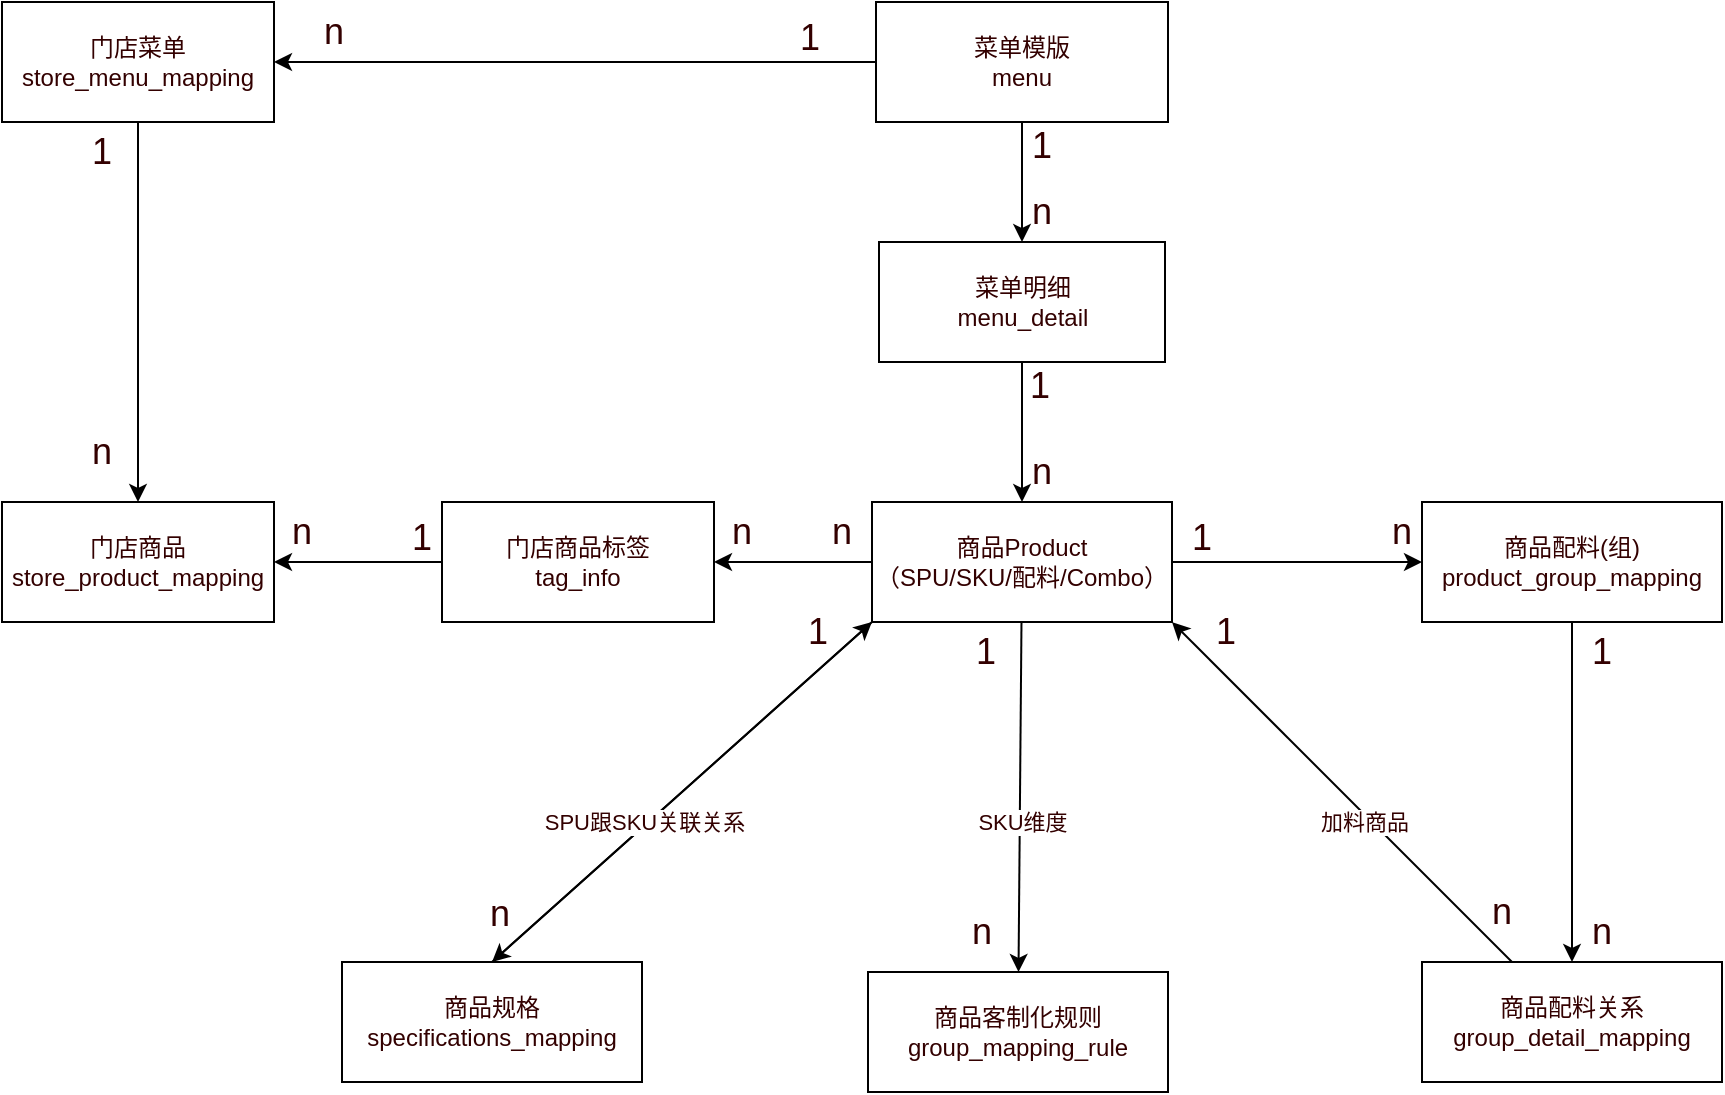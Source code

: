<mxfile version="24.7.0" type="github">
  <diagram name="第 1 页" id="oBcrGgGN7dQUP7f7lFZE">
    <mxGraphModel dx="1147" dy="569" grid="1" gridSize="10" guides="1" tooltips="1" connect="1" arrows="1" fold="1" page="1" pageScale="1" pageWidth="827" pageHeight="1169" math="0" shadow="0">
      <root>
        <mxCell id="0" />
        <mxCell id="1" parent="0" />
        <mxCell id="vduWpeHvAfFRUZzbFIXc-14" style="rounded=0;orthogonalLoop=1;jettySize=auto;html=1;exitX=0;exitY=1;exitDx=0;exitDy=0;entryX=0.5;entryY=0;entryDx=0;entryDy=0;fontColor=#330000;" parent="1" source="vduWpeHvAfFRUZzbFIXc-1" target="vduWpeHvAfFRUZzbFIXc-10" edge="1">
          <mxGeometry relative="1" as="geometry">
            <mxPoint x="339.634" y="525" as="targetPoint" />
          </mxGeometry>
        </mxCell>
        <mxCell id="vduWpeHvAfFRUZzbFIXc-15" style="rounded=0;orthogonalLoop=1;jettySize=auto;html=1;fontColor=#330000;" parent="1" source="vduWpeHvAfFRUZzbFIXc-1" target="vduWpeHvAfFRUZzbFIXc-11" edge="1">
          <mxGeometry relative="1" as="geometry" />
        </mxCell>
        <mxCell id="vduWpeHvAfFRUZzbFIXc-16" value="SKU维度" style="edgeLabel;html=1;align=center;verticalAlign=middle;resizable=0;points=[];fontColor=#330000;" parent="vduWpeHvAfFRUZzbFIXc-15" vertex="1" connectable="0">
          <mxGeometry x="-0.209" y="2" relative="1" as="geometry">
            <mxPoint x="-1" y="31" as="offset" />
          </mxGeometry>
        </mxCell>
        <mxCell id="vduWpeHvAfFRUZzbFIXc-17" style="edgeStyle=orthogonalEdgeStyle;rounded=0;orthogonalLoop=1;jettySize=auto;html=1;entryX=0;entryY=0.5;entryDx=0;entryDy=0;fontColor=#330000;" parent="1" source="vduWpeHvAfFRUZzbFIXc-1" target="vduWpeHvAfFRUZzbFIXc-4" edge="1">
          <mxGeometry relative="1" as="geometry" />
        </mxCell>
        <mxCell id="vduWpeHvAfFRUZzbFIXc-33" style="edgeStyle=orthogonalEdgeStyle;rounded=0;orthogonalLoop=1;jettySize=auto;html=1;entryX=1;entryY=0.5;entryDx=0;entryDy=0;fontColor=#330000;" parent="1" source="vduWpeHvAfFRUZzbFIXc-1" target="vduWpeHvAfFRUZzbFIXc-32" edge="1">
          <mxGeometry relative="1" as="geometry" />
        </mxCell>
        <mxCell id="vduWpeHvAfFRUZzbFIXc-1" value="&lt;div&gt;商品P&lt;span style=&quot;background-color: initial;&quot;&gt;roduct&lt;/span&gt;&lt;/div&gt;&lt;div&gt;（SPU/SKU/配料/Combo）&lt;/div&gt;" style="rounded=0;whiteSpace=wrap;html=1;fontColor=#330000;" parent="1" vertex="1">
          <mxGeometry x="525" y="290" width="150" height="60" as="geometry" />
        </mxCell>
        <mxCell id="vduWpeHvAfFRUZzbFIXc-18" style="edgeStyle=orthogonalEdgeStyle;rounded=0;orthogonalLoop=1;jettySize=auto;html=1;fontColor=#330000;" parent="1" source="vduWpeHvAfFRUZzbFIXc-2" target="vduWpeHvAfFRUZzbFIXc-9" edge="1">
          <mxGeometry relative="1" as="geometry" />
        </mxCell>
        <mxCell id="vduWpeHvAfFRUZzbFIXc-19" style="edgeStyle=orthogonalEdgeStyle;rounded=0;orthogonalLoop=1;jettySize=auto;html=1;entryX=0.5;entryY=0;entryDx=0;entryDy=0;fontColor=#330000;" parent="1" source="vduWpeHvAfFRUZzbFIXc-2" target="vduWpeHvAfFRUZzbFIXc-8" edge="1">
          <mxGeometry relative="1" as="geometry" />
        </mxCell>
        <mxCell id="vduWpeHvAfFRUZzbFIXc-2" value="&lt;div&gt;菜单模版&lt;/div&gt;&lt;div&gt;menu&lt;br&gt;&lt;/div&gt;" style="rounded=0;whiteSpace=wrap;html=1;fontColor=#330000;" parent="1" vertex="1">
          <mxGeometry x="527" y="40" width="146" height="60" as="geometry" />
        </mxCell>
        <mxCell id="vduWpeHvAfFRUZzbFIXc-24" style="edgeStyle=orthogonalEdgeStyle;rounded=0;orthogonalLoop=1;jettySize=auto;html=1;fontColor=#330000;" parent="1" source="vduWpeHvAfFRUZzbFIXc-4" target="vduWpeHvAfFRUZzbFIXc-23" edge="1">
          <mxGeometry relative="1" as="geometry" />
        </mxCell>
        <mxCell id="vduWpeHvAfFRUZzbFIXc-4" value="&lt;div&gt;商品配料(组)&lt;/div&gt;&lt;div&gt;product_group_mapping&lt;br&gt;&lt;/div&gt;" style="rounded=0;whiteSpace=wrap;html=1;fontColor=#330000;" parent="1" vertex="1">
          <mxGeometry x="800" y="290" width="150" height="60" as="geometry" />
        </mxCell>
        <mxCell id="vduWpeHvAfFRUZzbFIXc-20" style="rounded=0;orthogonalLoop=1;jettySize=auto;html=1;entryX=0.5;entryY=0;entryDx=0;entryDy=0;exitX=0.5;exitY=1;exitDx=0;exitDy=0;fontColor=#330000;" parent="1" source="vduWpeHvAfFRUZzbFIXc-8" target="vduWpeHvAfFRUZzbFIXc-1" edge="1">
          <mxGeometry relative="1" as="geometry" />
        </mxCell>
        <mxCell id="vduWpeHvAfFRUZzbFIXc-8" value="&lt;div&gt;菜单明细&lt;/div&gt;&lt;div&gt;menu_detail&lt;br&gt;&lt;/div&gt;" style="rounded=0;whiteSpace=wrap;html=1;fontColor=#330000;" parent="1" vertex="1">
          <mxGeometry x="528.5" y="160" width="143" height="60" as="geometry" />
        </mxCell>
        <mxCell id="vduWpeHvAfFRUZzbFIXc-29" style="edgeStyle=orthogonalEdgeStyle;rounded=0;orthogonalLoop=1;jettySize=auto;html=1;entryX=0.5;entryY=0;entryDx=0;entryDy=0;fontColor=#330000;" parent="1" source="vduWpeHvAfFRUZzbFIXc-9" target="vduWpeHvAfFRUZzbFIXc-12" edge="1">
          <mxGeometry relative="1" as="geometry" />
        </mxCell>
        <mxCell id="vduWpeHvAfFRUZzbFIXc-9" value="&lt;div&gt;门店菜单&lt;/div&gt;&lt;div&gt;store_menu_mapping&lt;br&gt;&lt;/div&gt;" style="rounded=0;whiteSpace=wrap;html=1;fontColor=#330000;" parent="1" vertex="1">
          <mxGeometry x="90" y="40" width="136" height="60" as="geometry" />
        </mxCell>
        <mxCell id="vduWpeHvAfFRUZzbFIXc-22" style="rounded=0;orthogonalLoop=1;jettySize=auto;html=1;exitX=0.5;exitY=0;exitDx=0;exitDy=0;entryX=0;entryY=1;entryDx=0;entryDy=0;fontColor=#330000;" parent="1" source="vduWpeHvAfFRUZzbFIXc-10" target="vduWpeHvAfFRUZzbFIXc-1" edge="1">
          <mxGeometry relative="1" as="geometry">
            <mxPoint x="600" y="350" as="targetPoint" />
            <mxPoint x="339.634" y="525" as="sourcePoint" />
          </mxGeometry>
        </mxCell>
        <mxCell id="vduWpeHvAfFRUZzbFIXc-27" value="SPU跟SKU关联关系" style="edgeLabel;html=1;align=center;verticalAlign=middle;resizable=0;points=[];fontColor=#330000;" parent="vduWpeHvAfFRUZzbFIXc-22" vertex="1" connectable="0">
          <mxGeometry x="-0.215" y="-2" relative="1" as="geometry">
            <mxPoint y="-5" as="offset" />
          </mxGeometry>
        </mxCell>
        <mxCell id="vduWpeHvAfFRUZzbFIXc-10" value="&lt;div&gt;商品规格&lt;br&gt;&lt;/div&gt;specifications_mapping" style="rounded=0;whiteSpace=wrap;html=1;fontColor=#330000;" parent="1" vertex="1">
          <mxGeometry x="260" y="520" width="150" height="60" as="geometry" />
        </mxCell>
        <mxCell id="vduWpeHvAfFRUZzbFIXc-11" value="&lt;div&gt;商品客制化规则&lt;/div&gt;&lt;div&gt;group_mapping_rule&lt;br&gt;&lt;/div&gt;" style="rounded=0;whiteSpace=wrap;html=1;fontColor=#330000;" parent="1" vertex="1">
          <mxGeometry x="523" y="525" width="150" height="60" as="geometry" />
        </mxCell>
        <mxCell id="vduWpeHvAfFRUZzbFIXc-12" value="&lt;div&gt;门店商品&lt;/div&gt;&lt;div&gt;store_product_mapping&lt;br&gt;&lt;/div&gt;" style="rounded=0;whiteSpace=wrap;html=1;fontColor=#330000;" parent="1" vertex="1">
          <mxGeometry x="90" y="290" width="136" height="60" as="geometry" />
        </mxCell>
        <mxCell id="vduWpeHvAfFRUZzbFIXc-25" style="rounded=0;orthogonalLoop=1;jettySize=auto;html=1;entryX=1;entryY=1;entryDx=0;entryDy=0;fontColor=#330000;" parent="1" source="vduWpeHvAfFRUZzbFIXc-23" target="vduWpeHvAfFRUZzbFIXc-1" edge="1">
          <mxGeometry relative="1" as="geometry" />
        </mxCell>
        <mxCell id="vduWpeHvAfFRUZzbFIXc-28" value="加料商品" style="edgeLabel;html=1;align=center;verticalAlign=middle;resizable=0;points=[];fontColor=#330000;" parent="vduWpeHvAfFRUZzbFIXc-25" vertex="1" connectable="0">
          <mxGeometry x="0.029" y="-1" relative="1" as="geometry">
            <mxPoint x="12" y="18" as="offset" />
          </mxGeometry>
        </mxCell>
        <mxCell id="vduWpeHvAfFRUZzbFIXc-23" value="&lt;div&gt;商品配料关系&lt;/div&gt;&lt;div&gt;group_detail_mapping&lt;br&gt;&lt;/div&gt;" style="rounded=0;whiteSpace=wrap;html=1;fontColor=#330000;" parent="1" vertex="1">
          <mxGeometry x="800" y="520" width="150" height="60" as="geometry" />
        </mxCell>
        <mxCell id="vduWpeHvAfFRUZzbFIXc-34" style="edgeStyle=orthogonalEdgeStyle;rounded=0;orthogonalLoop=1;jettySize=auto;html=1;entryX=1;entryY=0.5;entryDx=0;entryDy=0;fontColor=#330000;" parent="1" source="vduWpeHvAfFRUZzbFIXc-32" target="vduWpeHvAfFRUZzbFIXc-12" edge="1">
          <mxGeometry relative="1" as="geometry" />
        </mxCell>
        <mxCell id="vduWpeHvAfFRUZzbFIXc-32" value="&lt;div&gt;&lt;span style=&quot;background-color: initial;&quot;&gt;门店商品标签&lt;/span&gt;&lt;br&gt;&lt;/div&gt;&lt;div&gt;tag_info&lt;br&gt;&lt;/div&gt;" style="rounded=0;whiteSpace=wrap;html=1;fontColor=#330000;" parent="1" vertex="1">
          <mxGeometry x="310" y="290" width="136" height="60" as="geometry" />
        </mxCell>
        <mxCell id="inzvdbJg-HQJK7FniWFo-1" value="&lt;font style=&quot;font-size: 18px;&quot;&gt;1&lt;/font&gt;" style="text;html=1;align=center;verticalAlign=middle;whiteSpace=wrap;rounded=0;fontColor=#330000;fontSize=18;" parent="1" vertex="1">
          <mxGeometry x="464" y="43" width="60" height="30" as="geometry" />
        </mxCell>
        <mxCell id="inzvdbJg-HQJK7FniWFo-6" value="&lt;font style=&quot;font-size: 18px;&quot;&gt;n&lt;/font&gt;" style="text;html=1;align=center;verticalAlign=middle;whiteSpace=wrap;rounded=0;fontColor=#330000;fontSize=18;" parent="1" vertex="1">
          <mxGeometry x="226" y="40" width="60" height="30" as="geometry" />
        </mxCell>
        <mxCell id="inzvdbJg-HQJK7FniWFo-7" value="&lt;font style=&quot;font-size: 18px;&quot;&gt;1&lt;/font&gt;" style="text;html=1;align=center;verticalAlign=middle;whiteSpace=wrap;rounded=0;fontColor=#330000;fontSize=18;" parent="1" vertex="1">
          <mxGeometry x="110" y="100" width="60" height="30" as="geometry" />
        </mxCell>
        <mxCell id="inzvdbJg-HQJK7FniWFo-8" value="&lt;font style=&quot;font-size: 18px;&quot;&gt;n&lt;/font&gt;" style="text;html=1;align=center;verticalAlign=middle;whiteSpace=wrap;rounded=0;fontColor=#330000;fontSize=18;" parent="1" vertex="1">
          <mxGeometry x="110" y="250" width="60" height="30" as="geometry" />
        </mxCell>
        <mxCell id="inzvdbJg-HQJK7FniWFo-10" value="&lt;font style=&quot;font-size: 18px;&quot;&gt;n&lt;/font&gt;" style="text;html=1;align=center;verticalAlign=middle;whiteSpace=wrap;rounded=0;fontColor=#330000;fontSize=18;" parent="1" vertex="1">
          <mxGeometry x="210" y="290" width="60" height="30" as="geometry" />
        </mxCell>
        <mxCell id="inzvdbJg-HQJK7FniWFo-11" value="&lt;font style=&quot;font-size: 18px;&quot;&gt;1&lt;/font&gt;" style="text;html=1;align=center;verticalAlign=middle;whiteSpace=wrap;rounded=0;fontColor=#330000;fontSize=18;" parent="1" vertex="1">
          <mxGeometry x="270" y="293" width="60" height="30" as="geometry" />
        </mxCell>
        <mxCell id="inzvdbJg-HQJK7FniWFo-12" value="&lt;font style=&quot;font-size: 18px;&quot;&gt;1&lt;/font&gt;" style="text;html=1;align=center;verticalAlign=middle;whiteSpace=wrap;rounded=0;fontColor=#330000;fontSize=18;" parent="1" vertex="1">
          <mxGeometry x="468" y="340" width="60" height="30" as="geometry" />
        </mxCell>
        <mxCell id="inzvdbJg-HQJK7FniWFo-13" value="&lt;font style=&quot;font-size: 18px;&quot;&gt;n&lt;/font&gt;" style="text;html=1;align=center;verticalAlign=middle;whiteSpace=wrap;rounded=0;fontColor=#330000;fontSize=18;" parent="1" vertex="1">
          <mxGeometry x="309" y="481" width="60" height="30" as="geometry" />
        </mxCell>
        <mxCell id="inzvdbJg-HQJK7FniWFo-14" value="&lt;font style=&quot;font-size: 18px;&quot;&gt;1&lt;/font&gt;" style="text;html=1;align=center;verticalAlign=middle;whiteSpace=wrap;rounded=0;fontColor=#330000;fontSize=18;" parent="1" vertex="1">
          <mxGeometry x="552" y="350" width="60" height="30" as="geometry" />
        </mxCell>
        <mxCell id="inzvdbJg-HQJK7FniWFo-15" value="&lt;font style=&quot;font-size: 18px;&quot;&gt;n&lt;/font&gt;" style="text;html=1;align=center;verticalAlign=middle;whiteSpace=wrap;rounded=0;fontColor=#330000;fontSize=18;" parent="1" vertex="1">
          <mxGeometry x="550" y="490" width="60" height="30" as="geometry" />
        </mxCell>
        <mxCell id="inzvdbJg-HQJK7FniWFo-16" value="&lt;font style=&quot;font-size: 18px;&quot;&gt;1&lt;/font&gt;" style="text;html=1;align=center;verticalAlign=middle;whiteSpace=wrap;rounded=0;fontColor=#330000;fontSize=18;" parent="1" vertex="1">
          <mxGeometry x="671.5" y="340" width="60" height="30" as="geometry" />
        </mxCell>
        <mxCell id="inzvdbJg-HQJK7FniWFo-17" value="&lt;font style=&quot;font-size: 18px;&quot;&gt;n&lt;/font&gt;" style="text;html=1;align=center;verticalAlign=middle;whiteSpace=wrap;rounded=0;fontColor=#330000;fontSize=18;" parent="1" vertex="1">
          <mxGeometry x="810" y="480" width="60" height="30" as="geometry" />
        </mxCell>
        <mxCell id="inzvdbJg-HQJK7FniWFo-18" value="&lt;font style=&quot;font-size: 18px;&quot;&gt;1&lt;/font&gt;" style="text;html=1;align=center;verticalAlign=middle;whiteSpace=wrap;rounded=0;fontColor=#330000;fontSize=18;" parent="1" vertex="1">
          <mxGeometry x="860" y="350" width="60" height="30" as="geometry" />
        </mxCell>
        <mxCell id="inzvdbJg-HQJK7FniWFo-19" value="&lt;font style=&quot;font-size: 18px;&quot;&gt;n&lt;/font&gt;" style="text;html=1;align=center;verticalAlign=middle;whiteSpace=wrap;rounded=0;fontColor=#330000;fontSize=18;" parent="1" vertex="1">
          <mxGeometry x="860" y="490" width="60" height="30" as="geometry" />
        </mxCell>
        <mxCell id="inzvdbJg-HQJK7FniWFo-20" value="&lt;font style=&quot;font-size: 18px;&quot;&gt;1&lt;/font&gt;" style="text;html=1;align=center;verticalAlign=middle;whiteSpace=wrap;rounded=0;fontColor=#330000;fontSize=18;" parent="1" vertex="1">
          <mxGeometry x="580" y="97" width="60" height="30" as="geometry" />
        </mxCell>
        <mxCell id="inzvdbJg-HQJK7FniWFo-21" value="&lt;font style=&quot;font-size: 18px;&quot;&gt;n&lt;/font&gt;" style="text;html=1;align=center;verticalAlign=middle;whiteSpace=wrap;rounded=0;fontColor=#330000;fontSize=18;" parent="1" vertex="1">
          <mxGeometry x="580" y="130" width="60" height="30" as="geometry" />
        </mxCell>
        <mxCell id="inzvdbJg-HQJK7FniWFo-22" value="&lt;font style=&quot;font-size: 18px;&quot;&gt;1&lt;/font&gt;" style="text;html=1;align=center;verticalAlign=middle;whiteSpace=wrap;rounded=0;fontColor=#330000;fontSize=18;" parent="1" vertex="1">
          <mxGeometry x="579" y="217" width="60" height="30" as="geometry" />
        </mxCell>
        <mxCell id="inzvdbJg-HQJK7FniWFo-23" value="&lt;font style=&quot;font-size: 18px;&quot;&gt;n&lt;/font&gt;" style="text;html=1;align=center;verticalAlign=middle;whiteSpace=wrap;rounded=0;fontColor=#330000;fontSize=18;" parent="1" vertex="1">
          <mxGeometry x="580" y="260" width="60" height="30" as="geometry" />
        </mxCell>
        <mxCell id="inzvdbJg-HQJK7FniWFo-24" value="&lt;font style=&quot;font-size: 18px;&quot;&gt;n&lt;/font&gt;" style="text;html=1;align=center;verticalAlign=middle;whiteSpace=wrap;rounded=0;fontColor=#330000;fontSize=18;" parent="1" vertex="1">
          <mxGeometry x="430" y="290" width="60" height="30" as="geometry" />
        </mxCell>
        <mxCell id="inzvdbJg-HQJK7FniWFo-25" value="&lt;font style=&quot;font-size: 18px;&quot;&gt;n&lt;/font&gt;" style="text;html=1;align=center;verticalAlign=middle;whiteSpace=wrap;rounded=0;fontColor=#330000;fontSize=18;" parent="1" vertex="1">
          <mxGeometry x="480" y="290" width="60" height="30" as="geometry" />
        </mxCell>
        <mxCell id="inzvdbJg-HQJK7FniWFo-26" value="&lt;font style=&quot;font-size: 18px;&quot;&gt;1&lt;/font&gt;" style="text;html=1;align=center;verticalAlign=middle;whiteSpace=wrap;rounded=0;fontColor=#330000;fontSize=18;" parent="1" vertex="1">
          <mxGeometry x="660" y="293" width="60" height="30" as="geometry" />
        </mxCell>
        <mxCell id="inzvdbJg-HQJK7FniWFo-27" value="&lt;font style=&quot;font-size: 18px;&quot;&gt;n&lt;/font&gt;" style="text;html=1;align=center;verticalAlign=middle;whiteSpace=wrap;rounded=0;fontColor=#330000;fontSize=18;" parent="1" vertex="1">
          <mxGeometry x="760" y="290" width="60" height="30" as="geometry" />
        </mxCell>
      </root>
    </mxGraphModel>
  </diagram>
</mxfile>
